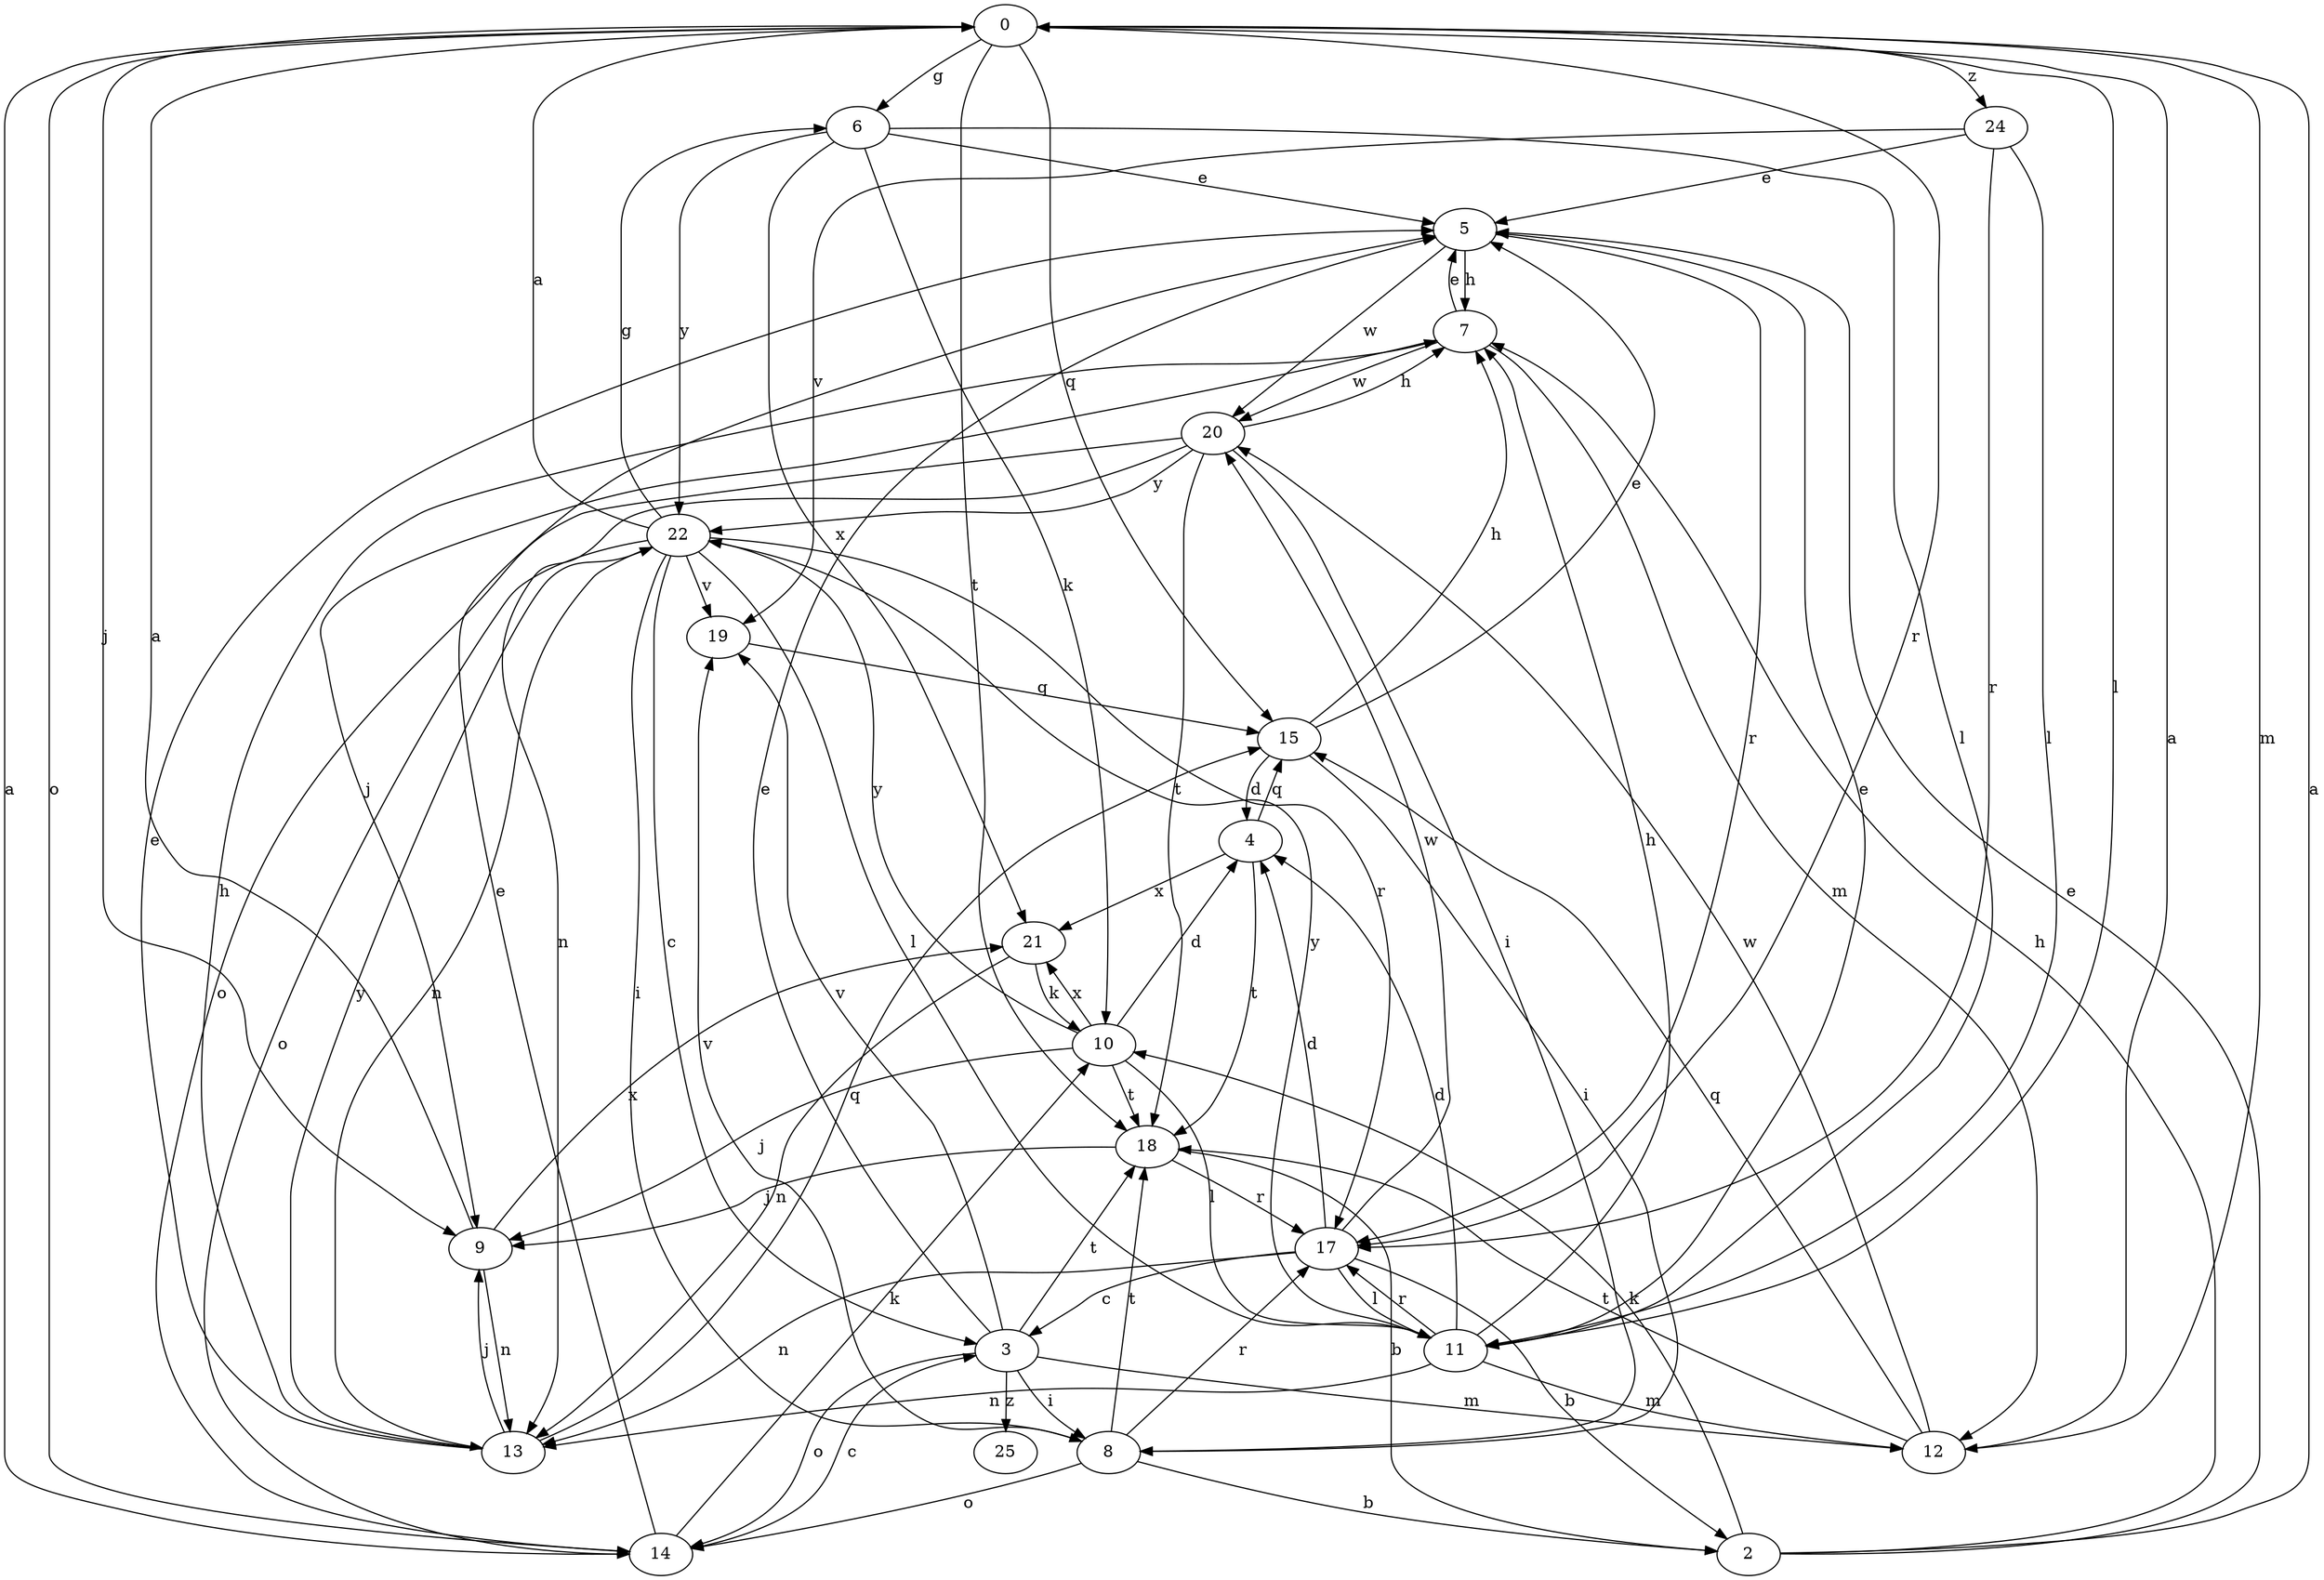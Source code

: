 strict digraph  {
0;
2;
3;
4;
5;
6;
7;
8;
9;
10;
11;
12;
13;
14;
15;
17;
18;
19;
20;
21;
22;
24;
25;
0 -> 6  [label=g];
0 -> 9  [label=j];
0 -> 11  [label=l];
0 -> 12  [label=m];
0 -> 14  [label=o];
0 -> 15  [label=q];
0 -> 17  [label=r];
0 -> 18  [label=t];
0 -> 24  [label=z];
2 -> 0  [label=a];
2 -> 5  [label=e];
2 -> 7  [label=h];
2 -> 10  [label=k];
3 -> 5  [label=e];
3 -> 8  [label=i];
3 -> 12  [label=m];
3 -> 14  [label=o];
3 -> 18  [label=t];
3 -> 19  [label=v];
3 -> 25  [label=z];
4 -> 15  [label=q];
4 -> 18  [label=t];
4 -> 21  [label=x];
5 -> 7  [label=h];
5 -> 17  [label=r];
5 -> 20  [label=w];
6 -> 5  [label=e];
6 -> 10  [label=k];
6 -> 11  [label=l];
6 -> 21  [label=x];
6 -> 22  [label=y];
7 -> 5  [label=e];
7 -> 9  [label=j];
7 -> 12  [label=m];
7 -> 20  [label=w];
8 -> 2  [label=b];
8 -> 14  [label=o];
8 -> 17  [label=r];
8 -> 18  [label=t];
8 -> 19  [label=v];
9 -> 0  [label=a];
9 -> 13  [label=n];
9 -> 21  [label=x];
10 -> 4  [label=d];
10 -> 9  [label=j];
10 -> 11  [label=l];
10 -> 18  [label=t];
10 -> 21  [label=x];
10 -> 22  [label=y];
11 -> 4  [label=d];
11 -> 5  [label=e];
11 -> 7  [label=h];
11 -> 12  [label=m];
11 -> 13  [label=n];
11 -> 17  [label=r];
11 -> 22  [label=y];
12 -> 0  [label=a];
12 -> 15  [label=q];
12 -> 18  [label=t];
12 -> 20  [label=w];
13 -> 5  [label=e];
13 -> 7  [label=h];
13 -> 9  [label=j];
13 -> 15  [label=q];
13 -> 22  [label=y];
14 -> 0  [label=a];
14 -> 3  [label=c];
14 -> 5  [label=e];
14 -> 10  [label=k];
15 -> 4  [label=d];
15 -> 5  [label=e];
15 -> 7  [label=h];
15 -> 8  [label=i];
17 -> 2  [label=b];
17 -> 3  [label=c];
17 -> 4  [label=d];
17 -> 11  [label=l];
17 -> 13  [label=n];
17 -> 20  [label=w];
18 -> 2  [label=b];
18 -> 9  [label=j];
18 -> 17  [label=r];
19 -> 15  [label=q];
20 -> 7  [label=h];
20 -> 8  [label=i];
20 -> 13  [label=n];
20 -> 14  [label=o];
20 -> 18  [label=t];
20 -> 22  [label=y];
21 -> 10  [label=k];
21 -> 13  [label=n];
22 -> 0  [label=a];
22 -> 3  [label=c];
22 -> 6  [label=g];
22 -> 8  [label=i];
22 -> 11  [label=l];
22 -> 13  [label=n];
22 -> 14  [label=o];
22 -> 17  [label=r];
22 -> 19  [label=v];
24 -> 5  [label=e];
24 -> 11  [label=l];
24 -> 17  [label=r];
24 -> 19  [label=v];
}

